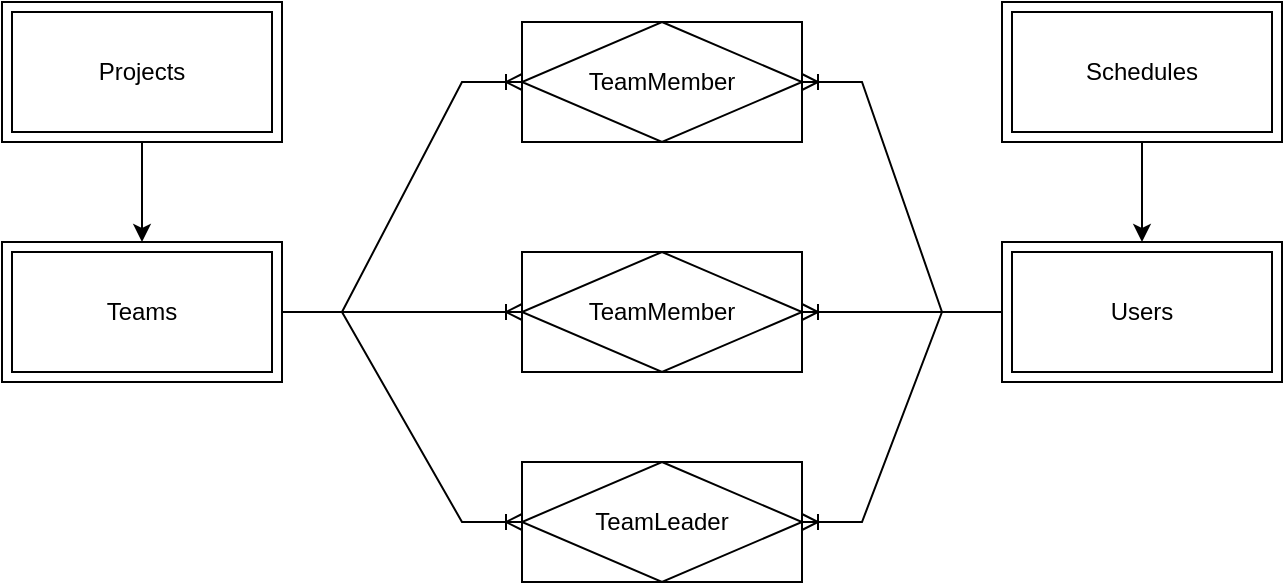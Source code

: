 <mxfile version="26.2.14">
  <diagram id="wFE0QG_FPsp0jaGvCLVb" name="Page-1">
    <mxGraphModel dx="784" dy="1118" grid="1" gridSize="10" guides="1" tooltips="1" connect="1" arrows="1" fold="1" page="1" pageScale="1" pageWidth="850" pageHeight="1100" math="0" shadow="0">
      <root>
        <mxCell id="0" />
        <mxCell id="1" parent="0" />
        <mxCell id="BC9_vrdgmfpvslgEBhNV-2" value="Teams" style="shape=ext;margin=3;double=1;whiteSpace=wrap;html=1;align=center;" vertex="1" parent="1">
          <mxGeometry x="100" y="600" width="140" height="70" as="geometry" />
        </mxCell>
        <mxCell id="BC9_vrdgmfpvslgEBhNV-3" value="TeamMember" style="shape=associativeEntity;whiteSpace=wrap;html=1;align=center;" vertex="1" parent="1">
          <mxGeometry x="360" y="490" width="140" height="60" as="geometry" />
        </mxCell>
        <mxCell id="BC9_vrdgmfpvslgEBhNV-10" value="" style="edgeStyle=entityRelationEdgeStyle;fontSize=12;html=1;endArrow=ERoneToMany;rounded=0;exitX=1;exitY=0.5;exitDx=0;exitDy=0;entryX=0;entryY=0.5;entryDx=0;entryDy=0;" edge="1" parent="1" source="BC9_vrdgmfpvslgEBhNV-2" target="BC9_vrdgmfpvslgEBhNV-3">
          <mxGeometry width="100" height="100" relative="1" as="geometry">
            <mxPoint x="270" y="630" as="sourcePoint" />
            <mxPoint x="370" y="530" as="targetPoint" />
          </mxGeometry>
        </mxCell>
        <mxCell id="BC9_vrdgmfpvslgEBhNV-11" value="Users" style="shape=ext;margin=3;double=1;whiteSpace=wrap;html=1;align=center;" vertex="1" parent="1">
          <mxGeometry x="600" y="600" width="140" height="70" as="geometry" />
        </mxCell>
        <mxCell id="BC9_vrdgmfpvslgEBhNV-13" value="TeamLeader" style="shape=associativeEntity;whiteSpace=wrap;html=1;align=center;" vertex="1" parent="1">
          <mxGeometry x="360" y="710" width="140" height="60" as="geometry" />
        </mxCell>
        <mxCell id="BC9_vrdgmfpvslgEBhNV-14" value="TeamMember" style="shape=associativeEntity;whiteSpace=wrap;html=1;align=center;" vertex="1" parent="1">
          <mxGeometry x="360" y="605" width="140" height="60" as="geometry" />
        </mxCell>
        <mxCell id="BC9_vrdgmfpvslgEBhNV-15" value="" style="edgeStyle=entityRelationEdgeStyle;fontSize=12;html=1;endArrow=ERoneToMany;rounded=0;exitX=1;exitY=0.5;exitDx=0;exitDy=0;entryX=0;entryY=0.5;entryDx=0;entryDy=0;" edge="1" parent="1" source="BC9_vrdgmfpvslgEBhNV-2" target="BC9_vrdgmfpvslgEBhNV-14">
          <mxGeometry width="100" height="100" relative="1" as="geometry">
            <mxPoint x="250" y="645" as="sourcePoint" />
            <mxPoint x="370" y="530" as="targetPoint" />
          </mxGeometry>
        </mxCell>
        <mxCell id="BC9_vrdgmfpvslgEBhNV-16" value="" style="edgeStyle=entityRelationEdgeStyle;fontSize=12;html=1;endArrow=ERoneToMany;rounded=0;exitX=1;exitY=0.5;exitDx=0;exitDy=0;entryX=0;entryY=0.5;entryDx=0;entryDy=0;" edge="1" parent="1" source="BC9_vrdgmfpvslgEBhNV-2" target="BC9_vrdgmfpvslgEBhNV-13">
          <mxGeometry width="100" height="100" relative="1" as="geometry">
            <mxPoint x="250" y="645" as="sourcePoint" />
            <mxPoint x="370" y="645" as="targetPoint" />
          </mxGeometry>
        </mxCell>
        <mxCell id="BC9_vrdgmfpvslgEBhNV-17" value="" style="edgeStyle=entityRelationEdgeStyle;fontSize=12;html=1;endArrow=ERoneToMany;rounded=0;exitX=0;exitY=0.5;exitDx=0;exitDy=0;entryX=1;entryY=0.5;entryDx=0;entryDy=0;" edge="1" parent="1" source="BC9_vrdgmfpvslgEBhNV-11" target="BC9_vrdgmfpvslgEBhNV-3">
          <mxGeometry width="100" height="100" relative="1" as="geometry">
            <mxPoint x="250" y="673" as="sourcePoint" />
            <mxPoint x="610" y="360" as="targetPoint" />
            <Array as="points">
              <mxPoint x="520" y="558" />
            </Array>
          </mxGeometry>
        </mxCell>
        <mxCell id="BC9_vrdgmfpvslgEBhNV-18" value="" style="edgeStyle=entityRelationEdgeStyle;fontSize=12;html=1;endArrow=ERoneToMany;rounded=0;exitX=0;exitY=0.5;exitDx=0;exitDy=0;entryX=1;entryY=0.5;entryDx=0;entryDy=0;" edge="1" parent="1" source="BC9_vrdgmfpvslgEBhNV-11" target="BC9_vrdgmfpvslgEBhNV-14">
          <mxGeometry width="100" height="100" relative="1" as="geometry">
            <mxPoint x="610" y="645" as="sourcePoint" />
            <mxPoint x="510" y="530" as="targetPoint" />
            <Array as="points">
              <mxPoint x="530" y="568" />
            </Array>
          </mxGeometry>
        </mxCell>
        <mxCell id="BC9_vrdgmfpvslgEBhNV-19" value="" style="edgeStyle=entityRelationEdgeStyle;fontSize=12;html=1;endArrow=ERoneToMany;rounded=0;entryX=1;entryY=0.5;entryDx=0;entryDy=0;" edge="1" parent="1" source="BC9_vrdgmfpvslgEBhNV-11" target="BC9_vrdgmfpvslgEBhNV-13">
          <mxGeometry width="100" height="100" relative="1" as="geometry">
            <mxPoint x="690" y="780" as="sourcePoint" />
            <mxPoint x="590" y="780" as="targetPoint" />
            <Array as="points">
              <mxPoint x="620" y="713" />
            </Array>
          </mxGeometry>
        </mxCell>
        <mxCell id="BC9_vrdgmfpvslgEBhNV-32" value="" style="edgeStyle=orthogonalEdgeStyle;rounded=0;orthogonalLoop=1;jettySize=auto;html=1;" edge="1" parent="1" source="BC9_vrdgmfpvslgEBhNV-20" target="BC9_vrdgmfpvslgEBhNV-2">
          <mxGeometry relative="1" as="geometry" />
        </mxCell>
        <mxCell id="BC9_vrdgmfpvslgEBhNV-20" value="Projects" style="shape=ext;margin=3;double=1;whiteSpace=wrap;html=1;align=center;" vertex="1" parent="1">
          <mxGeometry x="100" y="480" width="140" height="70" as="geometry" />
        </mxCell>
        <mxCell id="BC9_vrdgmfpvslgEBhNV-34" value="" style="edgeStyle=orthogonalEdgeStyle;rounded=0;orthogonalLoop=1;jettySize=auto;html=1;" edge="1" parent="1" source="BC9_vrdgmfpvslgEBhNV-33" target="BC9_vrdgmfpvslgEBhNV-11">
          <mxGeometry relative="1" as="geometry" />
        </mxCell>
        <mxCell id="BC9_vrdgmfpvslgEBhNV-33" value="Schedules" style="shape=ext;margin=3;double=1;whiteSpace=wrap;html=1;align=center;" vertex="1" parent="1">
          <mxGeometry x="600" y="480" width="140" height="70" as="geometry" />
        </mxCell>
      </root>
    </mxGraphModel>
  </diagram>
</mxfile>

